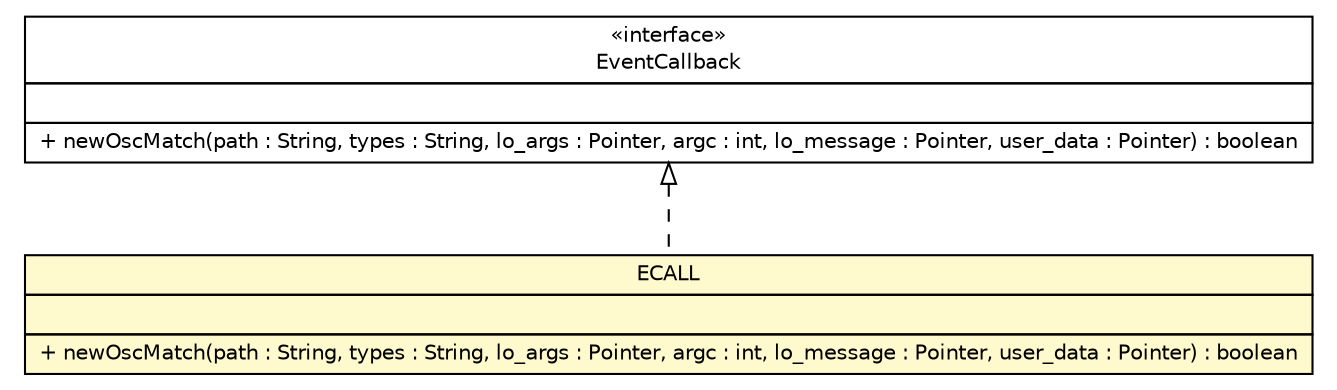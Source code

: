 #!/usr/local/bin/dot
#
# Class diagram 
# Generated by UMLGraph version R5_6_6-10-gc1d994 (http://www.umlgraph.org/)
#

digraph G {
	edge [fontname="Helvetica",fontsize=10,labelfontname="Helvetica",labelfontsize=10];
	node [fontname="Helvetica",fontsize=10,shape=plaintext];
	nodesep=0.25;
	ranksep=0.5;
	// ch.lowres.jlo.test.ServerTest.EventCallback
	c210 [label=<<table title="ch.lowres.jlo.test.ServerTest.EventCallback" border="0" cellborder="1" cellspacing="0" cellpadding="2" port="p" href="./ServerTest.EventCallback.html">
		<tr><td><table border="0" cellspacing="0" cellpadding="1">
<tr><td align="center" balign="center"> &#171;interface&#187; </td></tr>
<tr><td align="center" balign="center"> EventCallback </td></tr>
		</table></td></tr>
		<tr><td><table border="0" cellspacing="0" cellpadding="1">
<tr><td align="left" balign="left">  </td></tr>
		</table></td></tr>
		<tr><td><table border="0" cellspacing="0" cellpadding="1">
<tr><td align="left" balign="left"> + newOscMatch(path : String, types : String, lo_args : Pointer, argc : int, lo_message : Pointer, user_data : Pointer) : boolean </td></tr>
		</table></td></tr>
		</table>>, URL="./ServerTest.EventCallback.html", fontname="Helvetica", fontcolor="black", fontsize=10.0];
	// ch.lowres.jlo.test.ServerTest.ECALL
	c211 [label=<<table title="ch.lowres.jlo.test.ServerTest.ECALL" border="0" cellborder="1" cellspacing="0" cellpadding="2" port="p" bgcolor="lemonChiffon" href="./ServerTest.ECALL.html">
		<tr><td><table border="0" cellspacing="0" cellpadding="1">
<tr><td align="center" balign="center"> ECALL </td></tr>
		</table></td></tr>
		<tr><td><table border="0" cellspacing="0" cellpadding="1">
<tr><td align="left" balign="left">  </td></tr>
		</table></td></tr>
		<tr><td><table border="0" cellspacing="0" cellpadding="1">
<tr><td align="left" balign="left"> + newOscMatch(path : String, types : String, lo_args : Pointer, argc : int, lo_message : Pointer, user_data : Pointer) : boolean </td></tr>
		</table></td></tr>
		</table>>, URL="./ServerTest.ECALL.html", fontname="Helvetica", fontcolor="black", fontsize=10.0];
	//ch.lowres.jlo.test.ServerTest.ECALL implements ch.lowres.jlo.test.ServerTest.EventCallback
	c210:p -> c211:p [dir=back,arrowtail=empty,style=dashed];
}

